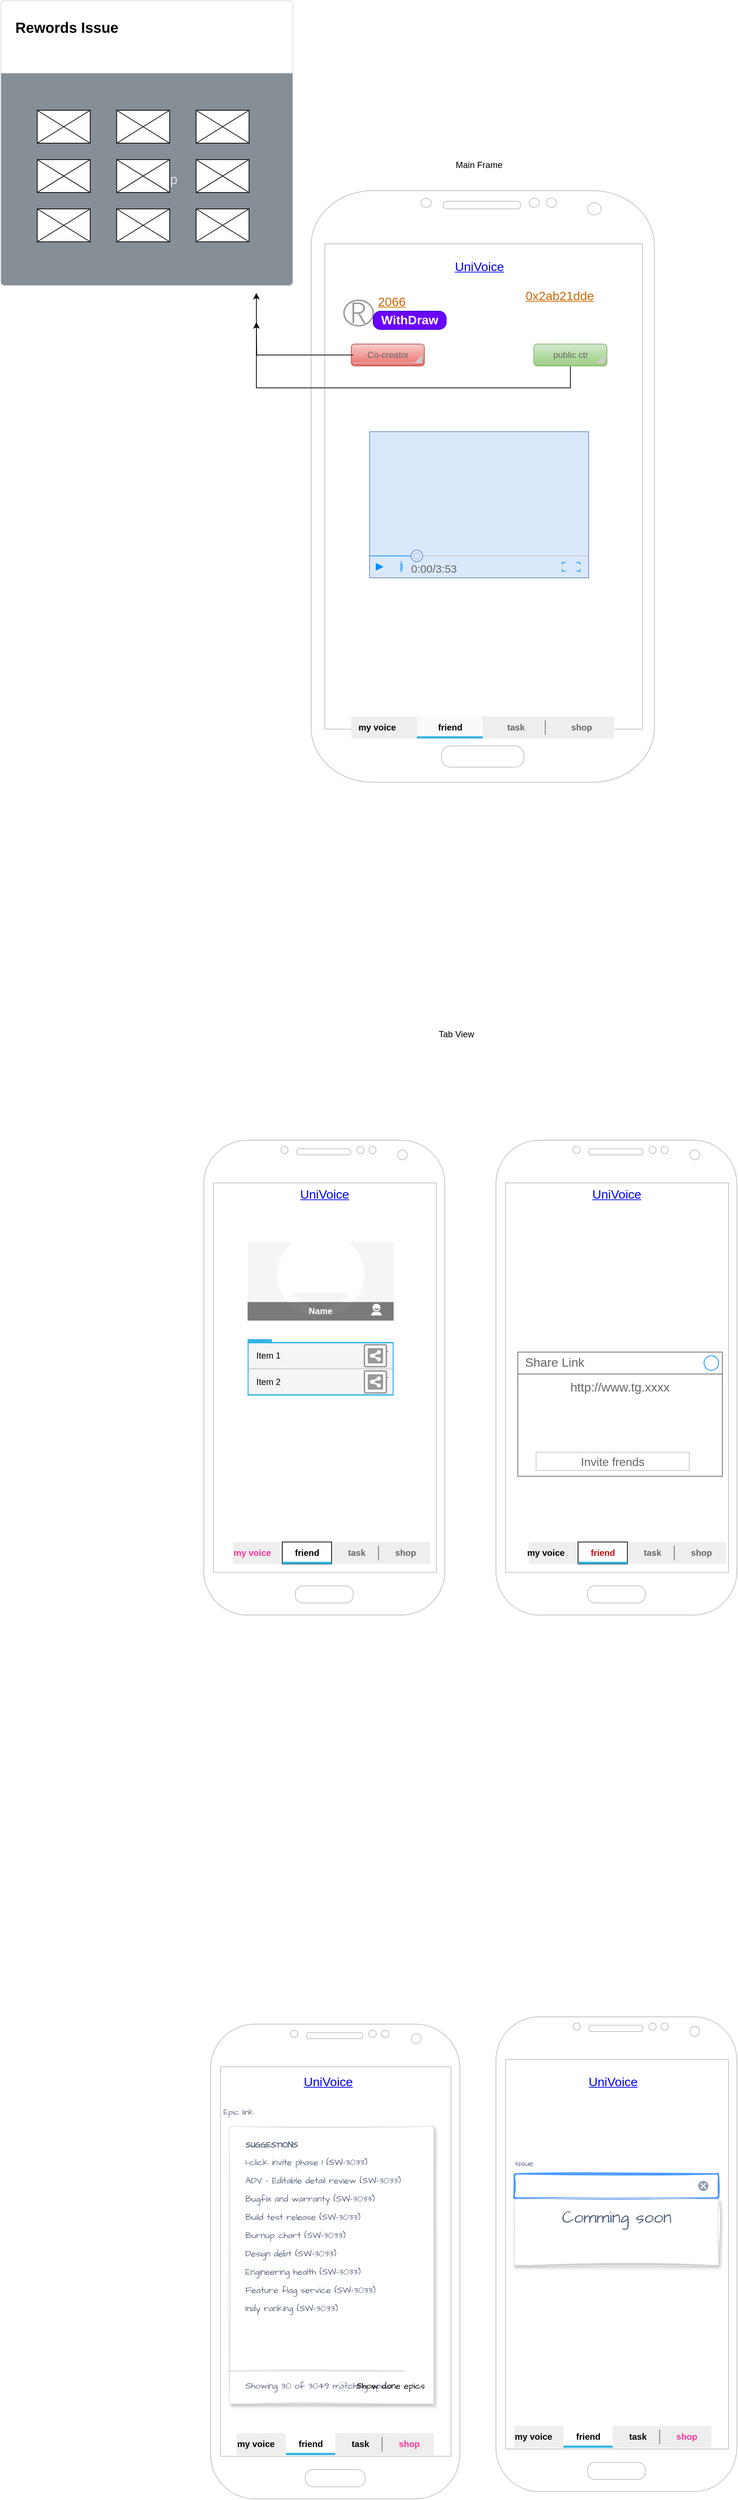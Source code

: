 <mxfile version="24.5.5" type="github">
  <diagram name="Page-1" id="f1b7ffb7-ca1e-a977-7cf5-a751b3c06c05">
    <mxGraphModel dx="1997" dy="2035" grid="1" gridSize="10" guides="1" tooltips="1" connect="1" arrows="1" fold="1" page="1" pageScale="1" pageWidth="826" pageHeight="1169" background="#ffffff" math="0" shadow="0">
      <root>
        <mxCell id="0" />
        <mxCell id="1" parent="0" />
        <mxCell id="kEkzy4O3QpLZJ2S9Wlrk-61" value="" style="verticalLabelPosition=bottom;verticalAlign=top;html=1;shadow=0;dashed=0;strokeWidth=1;shape=mxgraph.android.phone2;strokeColor=#c0c0c0;" vertex="1" parent="1">
          <mxGeometry x="195" y="120" width="470" height="810" as="geometry" />
        </mxCell>
        <mxCell id="kEkzy4O3QpLZJ2S9Wlrk-63" value="UniVoice" style="shape=rectangle;strokeColor=none;fillColor=none;linkText=;fontSize=17;fontColor=#0000ff;fontStyle=4;html=1;align=center;" vertex="1" parent="1">
          <mxGeometry x="350" y="210" width="150" height="30" as="geometry" />
        </mxCell>
        <mxCell id="kEkzy4O3QpLZJ2S9Wlrk-64" value="" style="strokeColor=#999999;verticalLabelPosition=bottom;shadow=0;dashed=0;verticalAlign=top;strokeWidth=2;html=1;shape=mxgraph.mockup.misc.registeredIcon;" vertex="1" parent="1">
          <mxGeometry x="240" y="270" width="40" height="35" as="geometry" />
        </mxCell>
        <mxCell id="kEkzy4O3QpLZJ2S9Wlrk-65" value="2066" style="shape=rectangle;strokeColor=none;fillColor=none;linkText=;fontSize=17;fontColor=#CC6600;fontStyle=4;html=1;align=center;" vertex="1" parent="1">
          <mxGeometry x="230" y="260" width="150" height="25" as="geometry" />
        </mxCell>
        <mxCell id="kEkzy4O3QpLZJ2S9Wlrk-66" style="edgeStyle=orthogonalEdgeStyle;rounded=0;orthogonalLoop=1;jettySize=auto;html=1;exitX=0.5;exitY=1;exitDx=0;exitDy=0;" edge="1" parent="1" source="kEkzy4O3QpLZJ2S9Wlrk-65" target="kEkzy4O3QpLZJ2S9Wlrk-65">
          <mxGeometry relative="1" as="geometry" />
        </mxCell>
        <mxCell id="kEkzy4O3QpLZJ2S9Wlrk-68" value="WithDraw" style="strokeWidth=1;shadow=0;dashed=0;align=center;html=1;shape=mxgraph.mockup.buttons.button;strokeColor=#3700CC;fontColor=#ffffff;mainText=;buttonStyle=round;fontSize=17;fontStyle=1;fillColor=#6a00ff;whiteSpace=wrap;" vertex="1" parent="1">
          <mxGeometry x="280" y="285" width="100" height="25" as="geometry" />
        </mxCell>
        <mxCell id="kEkzy4O3QpLZJ2S9Wlrk-69" value="0x2ab21dde" style="shape=rectangle;strokeColor=none;fillColor=none;linkText=;fontSize=17;fontColor=#CC6600;fontStyle=4;html=1;align=center;" vertex="1" parent="1">
          <mxGeometry x="460" y="250" width="150" height="30" as="geometry" />
        </mxCell>
        <mxCell id="kEkzy4O3QpLZJ2S9Wlrk-72" value="" style="strokeWidth=1;html=1;shadow=0;dashed=0;shape=mxgraph.android.rect;rounded=1;fillColor=#f8cecc;strokeColor=#b85450;gradientColor=#ea6b66;" vertex="1" parent="1">
          <mxGeometry x="250" y="330" width="100" height="30" as="geometry" />
        </mxCell>
        <mxCell id="kEkzy4O3QpLZJ2S9Wlrk-191" style="edgeStyle=orthogonalEdgeStyle;rounded=0;orthogonalLoop=1;jettySize=auto;html=1;" edge="1" parent="kEkzy4O3QpLZJ2S9Wlrk-72" source="kEkzy4O3QpLZJ2S9Wlrk-73">
          <mxGeometry relative="1" as="geometry">
            <mxPoint x="-130" y="-30" as="targetPoint" />
          </mxGeometry>
        </mxCell>
        <mxCell id="kEkzy4O3QpLZJ2S9Wlrk-73" value="Co-creator" style="strokeWidth=1;html=1;shadow=0;dashed=0;shape=mxgraph.android.spinner2;fontStyle=0;fontColor=#666666;align=center;verticalAlign=middle;strokeColor=#cccccc;fillColor=#cccccc;" vertex="1" parent="kEkzy4O3QpLZJ2S9Wlrk-72">
          <mxGeometry x="2.564" y="4.286" width="94.017" height="21.429" as="geometry" />
        </mxCell>
        <mxCell id="kEkzy4O3QpLZJ2S9Wlrk-192" style="edgeStyle=orthogonalEdgeStyle;rounded=0;orthogonalLoop=1;jettySize=auto;html=1;" edge="1" parent="1" source="kEkzy4O3QpLZJ2S9Wlrk-74">
          <mxGeometry relative="1" as="geometry">
            <mxPoint x="120" y="260" as="targetPoint" />
            <Array as="points">
              <mxPoint x="550" y="390" />
              <mxPoint x="120" y="390" />
            </Array>
          </mxGeometry>
        </mxCell>
        <mxCell id="kEkzy4O3QpLZJ2S9Wlrk-74" value="" style="strokeWidth=1;html=1;shadow=0;dashed=0;shape=mxgraph.android.rect;rounded=1;fillColor=#d5e8d4;strokeColor=#82b366;gradientColor=#97d077;" vertex="1" parent="1">
          <mxGeometry x="500" y="330" width="100" height="30" as="geometry" />
        </mxCell>
        <mxCell id="kEkzy4O3QpLZJ2S9Wlrk-75" value="public ctr" style="strokeWidth=1;html=1;shadow=0;dashed=0;shape=mxgraph.android.spinner2;fontStyle=0;fontColor=#666666;align=center;verticalAlign=middle;strokeColor=#cccccc;fillColor=#cccccc;" vertex="1" parent="kEkzy4O3QpLZJ2S9Wlrk-74">
          <mxGeometry x="2.564" y="4.286" width="94.017" height="21.429" as="geometry" />
        </mxCell>
        <mxCell id="kEkzy4O3QpLZJ2S9Wlrk-78" value="" style="strokeWidth=1;html=1;shadow=0;dashed=0;shape=mxgraph.android.rrect;rSize=0;fillColor=#eeeeee;strokeColor=none;" vertex="1" parent="1">
          <mxGeometry x="250" y="840" width="360" height="30" as="geometry" />
        </mxCell>
        <mxCell id="kEkzy4O3QpLZJ2S9Wlrk-79" value="my voice" style="strokeWidth=1;html=1;shadow=0;dashed=0;shape=mxgraph.android.anchor;fontStyle=1;fillColor=#f8cecc;gradientColor=#ea6b66;strokeColor=#b85450;" vertex="1" parent="kEkzy4O3QpLZJ2S9Wlrk-78">
          <mxGeometry x="-20" width="110" height="30" as="geometry" />
        </mxCell>
        <mxCell id="kEkzy4O3QpLZJ2S9Wlrk-80" value="friend" style="strokeWidth=1;html=1;shadow=0;dashed=0;shape=mxgraph.android.rrect;rSize=0;fontStyle=1;fillColor=#f9fafb;strokeColor=none;fontColor=#000000;" vertex="1" parent="kEkzy4O3QpLZJ2S9Wlrk-78">
          <mxGeometry x="90" width="90" height="30" as="geometry" />
        </mxCell>
        <mxCell id="kEkzy4O3QpLZJ2S9Wlrk-81" value="" style="strokeWidth=1;html=1;shadow=0;dashed=0;shape=mxgraph.android.rrect;rSize=0;fillColor=#33b5e5;strokeColor=none;" vertex="1" parent="kEkzy4O3QpLZJ2S9Wlrk-80">
          <mxGeometry y="27" width="90" height="3" as="geometry" />
        </mxCell>
        <mxCell id="kEkzy4O3QpLZJ2S9Wlrk-82" value="task" style="strokeWidth=1;html=1;shadow=0;dashed=0;shape=mxgraph.android.anchor;fontStyle=1;fontColor=#666666;" vertex="1" parent="kEkzy4O3QpLZJ2S9Wlrk-78">
          <mxGeometry x="180" width="90" height="30" as="geometry" />
        </mxCell>
        <mxCell id="kEkzy4O3QpLZJ2S9Wlrk-83" value="shop" style="strokeWidth=1;html=1;shadow=0;dashed=0;shape=mxgraph.android.anchor;fontStyle=1;fontColor=#666666;" vertex="1" parent="kEkzy4O3QpLZJ2S9Wlrk-78">
          <mxGeometry x="270" width="90" height="30" as="geometry" />
        </mxCell>
        <mxCell id="kEkzy4O3QpLZJ2S9Wlrk-84" value="" style="shape=line;strokeColor=#666666;direction=south;" vertex="1" parent="kEkzy4O3QpLZJ2S9Wlrk-78">
          <mxGeometry x="255.892" y="5" width="19.459" height="20" as="geometry" />
        </mxCell>
        <mxCell id="kEkzy4O3QpLZJ2S9Wlrk-85" value="" style="verticalLabelPosition=bottom;verticalAlign=top;html=1;shadow=0;dashed=0;strokeWidth=1;shape=mxgraph.android.phone2;strokeColor=#c0c0c0;" vertex="1" parent="1">
          <mxGeometry x="48" y="1420" width="330" height="650" as="geometry" />
        </mxCell>
        <mxCell id="kEkzy4O3QpLZJ2S9Wlrk-87" value="UniVoice" style="shape=rectangle;strokeColor=none;fillColor=none;linkText=;fontSize=17;fontColor=#0000ff;fontStyle=4;html=1;align=center;" vertex="1" parent="1">
          <mxGeometry x="138" y="1480" width="150" height="30" as="geometry" />
        </mxCell>
        <mxCell id="kEkzy4O3QpLZJ2S9Wlrk-88" value="" style="strokeWidth=1;html=1;shadow=0;dashed=0;shape=mxgraph.android.rrect;rSize=0;fillColor=#eeeeee;strokeColor=none;" vertex="1" parent="1">
          <mxGeometry x="88" y="1970" width="270" height="30" as="geometry" />
        </mxCell>
        <mxCell id="kEkzy4O3QpLZJ2S9Wlrk-89" value="&lt;font color=&quot;#ff3399&quot;&gt;my voice&lt;/font&gt;" style="strokeWidth=1;html=1;shadow=0;dashed=0;shape=mxgraph.android.anchor;fontStyle=1;fillColor=#66B2FF;gradientColor=#7ea6e0;strokeColor=#6c8ebf;" vertex="1" parent="kEkzy4O3QpLZJ2S9Wlrk-88">
          <mxGeometry x="-15.0" width="82.5" height="30" as="geometry" />
        </mxCell>
        <mxCell id="kEkzy4O3QpLZJ2S9Wlrk-90" value="friend" style="strokeWidth=1;html=1;shadow=0;dashed=0;shape=mxgraph.android.rrect;rSize=0;fontStyle=1;" vertex="1" parent="kEkzy4O3QpLZJ2S9Wlrk-88">
          <mxGeometry x="67.5" width="67.5" height="30" as="geometry" />
        </mxCell>
        <mxCell id="kEkzy4O3QpLZJ2S9Wlrk-91" value="" style="strokeWidth=1;html=1;shadow=0;dashed=0;shape=mxgraph.android.rrect;rSize=0;fillColor=#33b5e5;strokeColor=none;" vertex="1" parent="kEkzy4O3QpLZJ2S9Wlrk-90">
          <mxGeometry y="27" width="67.5" height="3" as="geometry" />
        </mxCell>
        <mxCell id="kEkzy4O3QpLZJ2S9Wlrk-92" value="task" style="strokeWidth=1;html=1;shadow=0;dashed=0;shape=mxgraph.android.anchor;fontStyle=1;fontColor=#666666;" vertex="1" parent="kEkzy4O3QpLZJ2S9Wlrk-88">
          <mxGeometry x="135" width="67.5" height="30" as="geometry" />
        </mxCell>
        <mxCell id="kEkzy4O3QpLZJ2S9Wlrk-93" value="shop" style="strokeWidth=1;html=1;shadow=0;dashed=0;shape=mxgraph.android.anchor;fontStyle=1;fontColor=#666666;" vertex="1" parent="kEkzy4O3QpLZJ2S9Wlrk-88">
          <mxGeometry x="202.5" width="67.5" height="30" as="geometry" />
        </mxCell>
        <mxCell id="kEkzy4O3QpLZJ2S9Wlrk-94" value="" style="shape=line;strokeColor=#666666;direction=south;" vertex="1" parent="kEkzy4O3QpLZJ2S9Wlrk-88">
          <mxGeometry x="191.919" y="5" width="14.595" height="20" as="geometry" />
        </mxCell>
        <mxCell id="kEkzy4O3QpLZJ2S9Wlrk-95" value="" style="strokeWidth=1;html=1;shadow=0;dashed=0;shape=mxgraph.android.quick_contact;sketch=0;" vertex="1" parent="1">
          <mxGeometry x="108" y="1559" width="200" height="211" as="geometry" />
        </mxCell>
        <mxCell id="kEkzy4O3QpLZJ2S9Wlrk-96" value="Name" style="strokeWidth=1;html=1;shadow=0;dashed=0;shape=mxgraph.android.anchor;rSize=0;fontStyle=1;fontColor=#FFFFFF;whiteSpace=wrap;" vertex="1" parent="kEkzy4O3QpLZJ2S9Wlrk-95">
          <mxGeometry y="83.121" width="200.0" height="23.018" as="geometry" />
        </mxCell>
        <mxCell id="kEkzy4O3QpLZJ2S9Wlrk-97" value="Item 1" style="strokeWidth=1;html=1;shadow=0;dashed=0;shape=mxgraph.android.anchor;rSize=0;align=left;spacingLeft=10;whiteSpace=wrap;" vertex="1" parent="kEkzy4O3QpLZJ2S9Wlrk-95">
          <mxGeometry y="138.109" width="160" height="35.806" as="geometry" />
        </mxCell>
        <mxCell id="kEkzy4O3QpLZJ2S9Wlrk-98" value="Item 2" style="strokeWidth=1;html=1;shadow=0;dashed=0;shape=mxgraph.android.anchor;rSize=0;align=left;spacingLeft=10;whiteSpace=wrap;" vertex="1" parent="kEkzy4O3QpLZJ2S9Wlrk-95">
          <mxGeometry y="173.915" width="160" height="35.806" as="geometry" />
        </mxCell>
        <mxCell id="kEkzy4O3QpLZJ2S9Wlrk-99" value="" style="strokeColor=#999999;verticalLabelPosition=bottom;shadow=0;dashed=0;verticalAlign=top;strokeWidth=2;html=1;shape=mxgraph.mockup.misc.shareIcon;" vertex="1" parent="kEkzy4O3QpLZJ2S9Wlrk-95">
          <mxGeometry x="160" y="141.01" width="30" height="30" as="geometry" />
        </mxCell>
        <mxCell id="kEkzy4O3QpLZJ2S9Wlrk-100" value="" style="strokeColor=#999999;verticalLabelPosition=bottom;shadow=0;dashed=0;verticalAlign=top;strokeWidth=2;html=1;shape=mxgraph.mockup.misc.shareIcon;" vertex="1" parent="kEkzy4O3QpLZJ2S9Wlrk-95">
          <mxGeometry x="160" y="176.82" width="30" height="30" as="geometry" />
        </mxCell>
        <mxCell id="kEkzy4O3QpLZJ2S9Wlrk-101" value="" style="verticalLabelPosition=bottom;verticalAlign=top;html=1;shadow=0;dashed=0;strokeWidth=1;shape=mxgraph.android.phone2;strokeColor=#c0c0c0;" vertex="1" parent="1">
          <mxGeometry x="448" y="1420" width="330" height="650" as="geometry" />
        </mxCell>
        <mxCell id="kEkzy4O3QpLZJ2S9Wlrk-102" value="" style="strokeWidth=1;html=1;shadow=0;dashed=0;shape=mxgraph.android.rrect;rSize=0;fillColor=#eeeeee;strokeColor=none;" vertex="1" parent="1">
          <mxGeometry x="493" y="1970" width="270" height="30" as="geometry" />
        </mxCell>
        <mxCell id="kEkzy4O3QpLZJ2S9Wlrk-103" value="my voice" style="strokeWidth=1;html=1;shadow=0;dashed=0;shape=mxgraph.android.anchor;fontStyle=1;fillColor=#66B2FF;gradientColor=#7ea6e0;strokeColor=#6c8ebf;" vertex="1" parent="kEkzy4O3QpLZJ2S9Wlrk-102">
          <mxGeometry x="-15" width="75" height="30" as="geometry" />
        </mxCell>
        <mxCell id="kEkzy4O3QpLZJ2S9Wlrk-104" value="&lt;font color=&quot;#c41212&quot;&gt;friend&lt;/font&gt;" style="strokeWidth=1;html=1;shadow=0;dashed=0;shape=mxgraph.android.rrect;rSize=0;fontStyle=1;" vertex="1" parent="kEkzy4O3QpLZJ2S9Wlrk-102">
          <mxGeometry x="67.5" width="67.5" height="30" as="geometry" />
        </mxCell>
        <mxCell id="kEkzy4O3QpLZJ2S9Wlrk-105" value="" style="strokeWidth=1;html=1;shadow=0;dashed=0;shape=mxgraph.android.rrect;rSize=0;fillColor=#33b5e5;strokeColor=none;" vertex="1" parent="kEkzy4O3QpLZJ2S9Wlrk-104">
          <mxGeometry y="27" width="67.5" height="3" as="geometry" />
        </mxCell>
        <mxCell id="kEkzy4O3QpLZJ2S9Wlrk-106" value="task" style="strokeWidth=1;html=1;shadow=0;dashed=0;shape=mxgraph.android.anchor;fontStyle=1;fontColor=#666666;" vertex="1" parent="kEkzy4O3QpLZJ2S9Wlrk-102">
          <mxGeometry x="135" width="67.5" height="30" as="geometry" />
        </mxCell>
        <mxCell id="kEkzy4O3QpLZJ2S9Wlrk-107" value="shop" style="strokeWidth=1;html=1;shadow=0;dashed=0;shape=mxgraph.android.anchor;fontStyle=1;fontColor=#666666;" vertex="1" parent="kEkzy4O3QpLZJ2S9Wlrk-102">
          <mxGeometry x="202.5" width="67.5" height="30" as="geometry" />
        </mxCell>
        <mxCell id="kEkzy4O3QpLZJ2S9Wlrk-108" value="" style="shape=line;strokeColor=#666666;direction=south;" vertex="1" parent="kEkzy4O3QpLZJ2S9Wlrk-102">
          <mxGeometry x="191.919" y="5" width="14.595" height="20" as="geometry" />
        </mxCell>
        <mxCell id="kEkzy4O3QpLZJ2S9Wlrk-109" value="" style="verticalLabelPosition=bottom;shadow=0;dashed=0;align=center;html=1;verticalAlign=top;strokeWidth=1;shape=mxgraph.mockup.containers.videoPlayer;strokeColor=#6c8ebf;strokeColor2=#008cff;strokeColor3=#c4c4c4;textColor=#666666;fillColor2=#008cff;barHeight=30;barPos=20;fillColor=#dae8fc;" vertex="1" parent="1">
          <mxGeometry x="275" y="450" width="300" height="200" as="geometry" />
        </mxCell>
        <mxCell id="kEkzy4O3QpLZJ2S9Wlrk-110" value="http://www.tg.xxxx" style="strokeWidth=1;shadow=0;dashed=0;align=center;html=1;shape=mxgraph.mockup.containers.rrect;rSize=0;strokeColor=#666666;fontColor=#666666;fontSize=17;verticalAlign=top;whiteSpace=wrap;fillColor=#ffffff;spacingTop=32;" vertex="1" parent="1">
          <mxGeometry x="478" y="1710" width="280" height="170" as="geometry" />
        </mxCell>
        <mxCell id="kEkzy4O3QpLZJ2S9Wlrk-111" value="Share Link" style="strokeWidth=1;shadow=0;dashed=0;align=center;html=1;shape=mxgraph.mockup.containers.rrect;rSize=0;fontSize=17;fontColor=#666666;strokeColor=#666666;align=left;spacingLeft=8;fillColor=none;resizeWidth=1;whiteSpace=wrap;" vertex="1" parent="kEkzy4O3QpLZJ2S9Wlrk-110">
          <mxGeometry width="280" height="30" relative="1" as="geometry" />
        </mxCell>
        <mxCell id="kEkzy4O3QpLZJ2S9Wlrk-112" value="" style="shape=ellipse;strokeColor=#008cff;resizable=0;fillColor=none;html=1;" vertex="1" parent="kEkzy4O3QpLZJ2S9Wlrk-111">
          <mxGeometry x="1" y="0.5" width="20" height="20" relative="1" as="geometry">
            <mxPoint x="-25" y="-10" as="offset" />
          </mxGeometry>
        </mxCell>
        <mxCell id="kEkzy4O3QpLZJ2S9Wlrk-113" value="Invite frends" style="strokeWidth=1;shadow=0;dashed=0;align=center;html=1;shape=mxgraph.mockup.containers.rrect;rSize=0;fontSize=16;fontColor=#666666;strokeColor=#c4c4c4;whiteSpace=wrap;fillColor=none;" vertex="1" parent="kEkzy4O3QpLZJ2S9Wlrk-110">
          <mxGeometry x="0.25" y="1" width="209.75" height="25" relative="1" as="geometry">
            <mxPoint x="-45" y="-33" as="offset" />
          </mxGeometry>
        </mxCell>
        <mxCell id="kEkzy4O3QpLZJ2S9Wlrk-115" value="UniVoice" style="shape=rectangle;strokeColor=none;fillColor=none;linkText=;fontSize=17;fontColor=#0000ff;fontStyle=4;html=1;align=center;" vertex="1" parent="1">
          <mxGeometry x="538" y="1480" width="150" height="30" as="geometry" />
        </mxCell>
        <mxCell id="kEkzy4O3QpLZJ2S9Wlrk-125" value="UniVoice" style="shape=rectangle;strokeColor=none;fillColor=none;linkText=;fontSize=17;fontColor=#0000ff;fontStyle=4;html=1;align=center;" vertex="1" parent="1">
          <mxGeometry x="143" y="2710" width="150" as="geometry" />
        </mxCell>
        <mxCell id="kEkzy4O3QpLZJ2S9Wlrk-133" value="Epic link" style="html=1;fillColor=none;strokeColor=none;fontSize=11;align=left;fontColor=#596780;whiteSpace=wrap;sketch=1;hachureGap=4;pointerEvents=0;fontFamily=Architects Daughter;fontSource=https%3A%2F%2Ffonts.googleapis.com%2Fcss%3Ffamily%3DArchitects%2BDaughter;" vertex="1" parent="1">
          <mxGeometry x="73" y="2740" width="150" height="20" as="geometry" />
        </mxCell>
        <mxCell id="kEkzy4O3QpLZJ2S9Wlrk-136" value="" style="rounded=1;fillColor=#ffffff;strokeColor=#DFE1E5;shadow=1;arcSize=1;fontSize=12;fontColor=#596780;align=center;html=1;verticalAlign=top;spacingTop=5;sketch=1;hachureGap=4;pointerEvents=0;fontFamily=Architects Daughter;fontSource=https%3A%2F%2Ffonts.googleapis.com%2Fcss%3Ffamily%3DArchitects%2BDaughter;" vertex="1" parent="1">
          <mxGeometry x="83" y="2770" width="280" height="380" as="geometry" />
        </mxCell>
        <mxCell id="kEkzy4O3QpLZJ2S9Wlrk-137" value="SUGGESTIONS" style="html=1;fillColor=none;strokeColor=none;fontSize=11;align=left;fontColor=#596780;whiteSpace=wrap;fontStyle=1;sketch=1;hachureGap=4;pointerEvents=0;fontFamily=Architects Daughter;fontSource=https%3A%2F%2Ffonts.googleapis.com%2Fcss%3Ffamily%3DArchitects%2BDaughter;" vertex="1" parent="kEkzy4O3QpLZJ2S9Wlrk-136">
          <mxGeometry width="140" height="20" relative="1" as="geometry">
            <mxPoint x="20" y="15" as="offset" />
          </mxGeometry>
        </mxCell>
        <mxCell id="kEkzy4O3QpLZJ2S9Wlrk-138" value="1-click invite phase 1 (SW-3033)" style="html=1;fillColor=none;strokeColor=none;fontSize=12;align=left;fontColor=#596780;whiteSpace=wrap;fontStyle=0;sketch=1;hachureGap=4;pointerEvents=0;fontFamily=Architects Daughter;fontSource=https%3A%2F%2Ffonts.googleapis.com%2Fcss%3Ffamily%3DArchitects%2BDaughter;" vertex="1" parent="kEkzy4O3QpLZJ2S9Wlrk-136">
          <mxGeometry width="330" height="20" relative="1" as="geometry">
            <mxPoint x="20" y="40" as="offset" />
          </mxGeometry>
        </mxCell>
        <mxCell id="kEkzy4O3QpLZJ2S9Wlrk-139" value="ADV - Editable detail review (SW-3033)" style="html=1;fillColor=none;strokeColor=none;fontSize=12;align=left;fontColor=#596780;whiteSpace=wrap;fontStyle=0;sketch=1;hachureGap=4;pointerEvents=0;fontFamily=Architects Daughter;fontSource=https%3A%2F%2Ffonts.googleapis.com%2Fcss%3Ffamily%3DArchitects%2BDaughter;" vertex="1" parent="kEkzy4O3QpLZJ2S9Wlrk-136">
          <mxGeometry width="330" height="20" relative="1" as="geometry">
            <mxPoint x="20" y="65" as="offset" />
          </mxGeometry>
        </mxCell>
        <mxCell id="kEkzy4O3QpLZJ2S9Wlrk-140" value="Bugfix and warranty (SW-3033)" style="html=1;fillColor=none;strokeColor=none;fontSize=12;align=left;fontColor=#596780;whiteSpace=wrap;fontStyle=0;sketch=1;hachureGap=4;pointerEvents=0;fontFamily=Architects Daughter;fontSource=https%3A%2F%2Ffonts.googleapis.com%2Fcss%3Ffamily%3DArchitects%2BDaughter;" vertex="1" parent="kEkzy4O3QpLZJ2S9Wlrk-136">
          <mxGeometry width="330" height="20" relative="1" as="geometry">
            <mxPoint x="20" y="90" as="offset" />
          </mxGeometry>
        </mxCell>
        <mxCell id="kEkzy4O3QpLZJ2S9Wlrk-141" value="Build test release (SW-3033)" style="html=1;fillColor=none;strokeColor=none;fontSize=12;align=left;fontColor=#596780;whiteSpace=wrap;fontStyle=0;sketch=1;hachureGap=4;pointerEvents=0;fontFamily=Architects Daughter;fontSource=https%3A%2F%2Ffonts.googleapis.com%2Fcss%3Ffamily%3DArchitects%2BDaughter;" vertex="1" parent="kEkzy4O3QpLZJ2S9Wlrk-136">
          <mxGeometry width="330" height="20" relative="1" as="geometry">
            <mxPoint x="20" y="115" as="offset" />
          </mxGeometry>
        </mxCell>
        <mxCell id="kEkzy4O3QpLZJ2S9Wlrk-142" value="Burnup chart (SW-3033)" style="html=1;fillColor=none;strokeColor=none;fontSize=12;align=left;fontColor=#596780;whiteSpace=wrap;fontStyle=0;sketch=1;hachureGap=4;pointerEvents=0;fontFamily=Architects Daughter;fontSource=https%3A%2F%2Ffonts.googleapis.com%2Fcss%3Ffamily%3DArchitects%2BDaughter;" vertex="1" parent="kEkzy4O3QpLZJ2S9Wlrk-136">
          <mxGeometry width="330" height="20" relative="1" as="geometry">
            <mxPoint x="20" y="140" as="offset" />
          </mxGeometry>
        </mxCell>
        <mxCell id="kEkzy4O3QpLZJ2S9Wlrk-143" value="Design debt (SW-3033)" style="html=1;fillColor=none;strokeColor=none;fontSize=12;align=left;fontColor=#596780;whiteSpace=wrap;fontStyle=0;sketch=1;hachureGap=4;pointerEvents=0;fontFamily=Architects Daughter;fontSource=https%3A%2F%2Ffonts.googleapis.com%2Fcss%3Ffamily%3DArchitects%2BDaughter;" vertex="1" parent="kEkzy4O3QpLZJ2S9Wlrk-136">
          <mxGeometry width="330" height="20" relative="1" as="geometry">
            <mxPoint x="20" y="165" as="offset" />
          </mxGeometry>
        </mxCell>
        <mxCell id="kEkzy4O3QpLZJ2S9Wlrk-144" value="Engineering health (SW-3033)" style="html=1;fillColor=none;strokeColor=none;fontSize=12;align=left;fontColor=#596780;whiteSpace=wrap;fontStyle=0;sketch=1;hachureGap=4;pointerEvents=0;fontFamily=Architects Daughter;fontSource=https%3A%2F%2Ffonts.googleapis.com%2Fcss%3Ffamily%3DArchitects%2BDaughter;" vertex="1" parent="kEkzy4O3QpLZJ2S9Wlrk-136">
          <mxGeometry width="330" height="20" relative="1" as="geometry">
            <mxPoint x="20" y="190" as="offset" />
          </mxGeometry>
        </mxCell>
        <mxCell id="kEkzy4O3QpLZJ2S9Wlrk-145" value="Feature flag service (SW-3033)" style="html=1;fillColor=none;strokeColor=none;fontSize=12;align=left;fontColor=#596780;whiteSpace=wrap;fontStyle=0;sketch=1;hachureGap=4;pointerEvents=0;fontFamily=Architects Daughter;fontSource=https%3A%2F%2Ffonts.googleapis.com%2Fcss%3Ffamily%3DArchitects%2BDaughter;" vertex="1" parent="kEkzy4O3QpLZJ2S9Wlrk-136">
          <mxGeometry width="330" height="20" relative="1" as="geometry">
            <mxPoint x="20" y="215" as="offset" />
          </mxGeometry>
        </mxCell>
        <mxCell id="kEkzy4O3QpLZJ2S9Wlrk-146" value="Indy ranking (SW-3033)" style="html=1;fillColor=none;strokeColor=none;fontSize=12;align=left;fontColor=#596780;whiteSpace=wrap;fontStyle=0;sketch=1;hachureGap=4;pointerEvents=0;fontFamily=Architects Daughter;fontSource=https%3A%2F%2Ffonts.googleapis.com%2Fcss%3Ffamily%3DArchitects%2BDaughter;" vertex="1" parent="kEkzy4O3QpLZJ2S9Wlrk-136">
          <mxGeometry width="330" height="20" relative="1" as="geometry">
            <mxPoint x="20" y="240" as="offset" />
          </mxGeometry>
        </mxCell>
        <mxCell id="kEkzy4O3QpLZJ2S9Wlrk-147" value="" style="shape=line;strokeWidth=2;html=1;strokeColor=#DFE1E5;resizeWidth=1;sketch=1;hachureGap=4;pointerEvents=0;fontFamily=Architects Daughter;fontSource=https%3A%2F%2Ffonts.googleapis.com%2Fcss%3Ffamily%3DArchitects%2BDaughter;fontSize=20;" vertex="1" parent="kEkzy4O3QpLZJ2S9Wlrk-136">
          <mxGeometry y="1" width="239.234" height="10" relative="1" as="geometry">
            <mxPoint y="-50" as="offset" />
          </mxGeometry>
        </mxCell>
        <mxCell id="kEkzy4O3QpLZJ2S9Wlrk-148" value="Showing 30 of 3049 matching epics" style="html=1;fillColor=none;strokeColor=none;fontSize=12;align=left;fontColor=#596780;whiteSpace=wrap;fontStyle=0;sketch=1;hachureGap=4;pointerEvents=0;fontFamily=Architects Daughter;fontSource=https%3A%2F%2Ffonts.googleapis.com%2Fcss%3Ffamily%3DArchitects%2BDaughter;" vertex="1" parent="kEkzy4O3QpLZJ2S9Wlrk-136">
          <mxGeometry y="1" width="210" height="20" relative="1" as="geometry">
            <mxPoint x="20" y="-34" as="offset" />
          </mxGeometry>
        </mxCell>
        <mxCell id="kEkzy4O3QpLZJ2S9Wlrk-149" value="Show done epics" style="rounded=1;fillColor=#F0F2F5;strokeColor=#D8DCE3;fontColor=#000000;align=left;verticalAlign=middle;fontStyle=0;fontSize=12;labelPosition=right;verticalLabelPosition=middle;spacingLeft=10;html=1;shadow=0;dashed=0;sketch=1;hachureGap=4;pointerEvents=0;fontFamily=Architects Daughter;fontSource=https%3A%2F%2Ffonts.googleapis.com%2Fcss%3Ffamily%3DArchitects%2BDaughter;" vertex="1" parent="kEkzy4O3QpLZJ2S9Wlrk-136">
          <mxGeometry x="1" y="1" width="12" height="12" relative="1" as="geometry">
            <mxPoint x="-130" y="-30" as="offset" />
          </mxGeometry>
        </mxCell>
        <mxCell id="kEkzy4O3QpLZJ2S9Wlrk-150" value="" style="verticalLabelPosition=bottom;verticalAlign=top;html=1;shadow=0;dashed=0;strokeWidth=1;shape=mxgraph.android.phone2;strokeColor=#c0c0c0;" vertex="1" parent="1">
          <mxGeometry x="448" y="2620" width="330" height="650" as="geometry" />
        </mxCell>
        <mxCell id="kEkzy4O3QpLZJ2S9Wlrk-151" value="UniVoice" style="shape=rectangle;strokeColor=none;fillColor=none;linkText=;fontSize=17;fontColor=#0000ff;fontStyle=4;html=1;align=center;" vertex="1" parent="1">
          <mxGeometry x="533" y="2710" width="150" as="geometry" />
        </mxCell>
        <mxCell id="kEkzy4O3QpLZJ2S9Wlrk-152" value="" style="strokeWidth=1;html=1;shadow=0;dashed=0;shape=mxgraph.android.rrect;rSize=0;fillColor=#eeeeee;strokeColor=none;" vertex="1" parent="1">
          <mxGeometry x="473" y="3180" width="270" height="30" as="geometry" />
        </mxCell>
        <mxCell id="kEkzy4O3QpLZJ2S9Wlrk-153" value="my voice" style="strokeWidth=1;html=1;shadow=0;dashed=0;shape=mxgraph.android.anchor;fontStyle=1;fillColor=#66B2FF;gradientColor=#7ea6e0;strokeColor=#6c8ebf;" vertex="1" parent="kEkzy4O3QpLZJ2S9Wlrk-152">
          <mxGeometry x="-15.0" width="82.5" height="30" as="geometry" />
        </mxCell>
        <mxCell id="kEkzy4O3QpLZJ2S9Wlrk-154" value="friend" style="strokeWidth=1;html=1;shadow=0;dashed=0;shape=mxgraph.android.rrect;rSize=0;fontStyle=1;strokeColor=none;fillColor=default;" vertex="1" parent="kEkzy4O3QpLZJ2S9Wlrk-152">
          <mxGeometry x="67.5" width="67.5" height="30" as="geometry" />
        </mxCell>
        <mxCell id="kEkzy4O3QpLZJ2S9Wlrk-155" value="" style="strokeWidth=1;html=1;shadow=0;dashed=0;shape=mxgraph.android.rrect;rSize=0;fillColor=#33b5e5;strokeColor=none;" vertex="1" parent="kEkzy4O3QpLZJ2S9Wlrk-154">
          <mxGeometry y="27" width="67.5" height="3" as="geometry" />
        </mxCell>
        <mxCell id="kEkzy4O3QpLZJ2S9Wlrk-156" value="&lt;font color=&quot;#000000&quot;&gt;task&lt;/font&gt;" style="strokeWidth=1;html=1;shadow=0;dashed=0;shape=mxgraph.android.anchor;fontStyle=1;fontColor=#666666;" vertex="1" parent="kEkzy4O3QpLZJ2S9Wlrk-152">
          <mxGeometry x="135" width="67.5" height="30" as="geometry" />
        </mxCell>
        <mxCell id="kEkzy4O3QpLZJ2S9Wlrk-157" value="&lt;font color=&quot;#ff3399&quot;&gt;shop&lt;/font&gt;" style="strokeWidth=1;html=1;shadow=0;dashed=0;shape=mxgraph.android.anchor;fontStyle=1;fontColor=#666666;strokeColor=none;" vertex="1" parent="kEkzy4O3QpLZJ2S9Wlrk-152">
          <mxGeometry x="202.5" width="67.5" height="30" as="geometry" />
        </mxCell>
        <mxCell id="kEkzy4O3QpLZJ2S9Wlrk-158" value="" style="shape=line;strokeColor=#666666;direction=south;" vertex="1" parent="kEkzy4O3QpLZJ2S9Wlrk-152">
          <mxGeometry x="191.919" y="5" width="14.595" height="20" as="geometry" />
        </mxCell>
        <mxCell id="kEkzy4O3QpLZJ2S9Wlrk-159" value="Issue" style="html=1;fillColor=none;strokeColor=none;fontSize=11;align=left;fontColor=#596780;whiteSpace=wrap;sketch=1;hachureGap=4;pointerEvents=0;fontFamily=Architects Daughter;fontSource=https%3A%2F%2Ffonts.googleapis.com%2Fcss%3Ffamily%3DArchitects%2BDaughter;" vertex="1" parent="1">
          <mxGeometry x="473" y="2810" width="150" height="20" as="geometry" />
        </mxCell>
        <mxCell id="kEkzy4O3QpLZJ2S9Wlrk-160" value="" style="rounded=1;arcSize=9;fillColor=#ffffff;strokeColor=#4C9AFF;html=1;strokeWidth=2;spacingLeft=5;fontColor=#000000;align=left;sketch=1;hachureGap=4;pointerEvents=0;fontFamily=Architects Daughter;fontSource=https%3A%2F%2Ffonts.googleapis.com%2Fcss%3Ffamily%3DArchitects%2BDaughter;fontSize=20;" vertex="1" parent="1">
          <mxGeometry x="473" y="2835" width="280" height="33" as="geometry" />
        </mxCell>
        <mxCell id="kEkzy4O3QpLZJ2S9Wlrk-161" value="" style="html=1;shadow=0;dashed=0;shape=mxgraph.atlassian.close;fillColor=#97A0AF;strokeColor=none;sketch=0;hachureGap=4;pointerEvents=0;fontFamily=Architects Daughter;fontSource=https%3A%2F%2Ffonts.googleapis.com%2Fcss%3Ffamily%3DArchitects%2BDaughter;fontSize=20;" vertex="1" parent="kEkzy4O3QpLZJ2S9Wlrk-160">
          <mxGeometry x="1" y="0.5" width="14" height="14" relative="1" as="geometry">
            <mxPoint x="-28" y="-7" as="offset" />
          </mxGeometry>
        </mxCell>
        <mxCell id="kEkzy4O3QpLZJ2S9Wlrk-162" value="&lt;font style=&quot;font-size: 23px;&quot;&gt;Comming soon&lt;/font&gt;" style="rounded=1;fillColor=#ffffff;strokeColor=#DFE1E5;shadow=1;arcSize=1;fontSize=12;fontColor=#596780;align=center;html=1;verticalAlign=top;spacingTop=5;sketch=1;hachureGap=4;pointerEvents=0;fontFamily=Architects Daughter;fontSource=https%3A%2F%2Ffonts.googleapis.com%2Fcss%3Ffamily%3DArchitects%2BDaughter;" vertex="1" parent="1">
          <mxGeometry x="473" y="2870" width="280" height="90" as="geometry" />
        </mxCell>
        <mxCell id="kEkzy4O3QpLZJ2S9Wlrk-164" value="Main Frame" style="text;html=1;align=center;verticalAlign=middle;whiteSpace=wrap;rounded=0;" vertex="1" parent="1">
          <mxGeometry x="360" y="70" width="130" height="30" as="geometry" />
        </mxCell>
        <mxCell id="kEkzy4O3QpLZJ2S9Wlrk-116" value="" style="verticalLabelPosition=bottom;verticalAlign=top;html=1;shadow=0;dashed=0;strokeWidth=1;shape=mxgraph.android.phone2;strokeColor=#c0c0c0;" vertex="1" parent="1">
          <mxGeometry x="57.436" y="2630" width="341.124" height="650" as="geometry" />
        </mxCell>
        <mxCell id="kEkzy4O3QpLZJ2S9Wlrk-167" value="" style="strokeWidth=1;html=1;shadow=0;dashed=0;shape=mxgraph.android.rrect;rSize=0;fillColor=#eeeeee;strokeColor=none;" vertex="1" parent="1">
          <mxGeometry x="93" y="3190" width="270" height="30" as="geometry" />
        </mxCell>
        <mxCell id="kEkzy4O3QpLZJ2S9Wlrk-168" value="my voice" style="strokeWidth=1;html=1;shadow=0;dashed=0;shape=mxgraph.android.anchor;fontStyle=1;fillColor=#66B2FF;gradientColor=#7ea6e0;strokeColor=#6c8ebf;" vertex="1" parent="kEkzy4O3QpLZJ2S9Wlrk-167">
          <mxGeometry x="-15.0" width="82.5" height="30" as="geometry" />
        </mxCell>
        <mxCell id="kEkzy4O3QpLZJ2S9Wlrk-169" value="friend" style="strokeWidth=1;html=1;shadow=0;dashed=0;shape=mxgraph.android.rrect;rSize=0;fontStyle=1;strokeColor=none;fillColor=default;" vertex="1" parent="kEkzy4O3QpLZJ2S9Wlrk-167">
          <mxGeometry x="67.5" width="67.5" height="30" as="geometry" />
        </mxCell>
        <mxCell id="kEkzy4O3QpLZJ2S9Wlrk-170" value="" style="strokeWidth=1;html=1;shadow=0;dashed=0;shape=mxgraph.android.rrect;rSize=0;fillColor=#33b5e5;strokeColor=none;" vertex="1" parent="kEkzy4O3QpLZJ2S9Wlrk-169">
          <mxGeometry y="27" width="67.5" height="3" as="geometry" />
        </mxCell>
        <mxCell id="kEkzy4O3QpLZJ2S9Wlrk-171" value="&lt;font color=&quot;#000000&quot;&gt;task&lt;/font&gt;" style="strokeWidth=1;html=1;shadow=0;dashed=0;shape=mxgraph.android.anchor;fontStyle=1;fontColor=#666666;" vertex="1" parent="kEkzy4O3QpLZJ2S9Wlrk-167">
          <mxGeometry x="135" width="67.5" height="30" as="geometry" />
        </mxCell>
        <mxCell id="kEkzy4O3QpLZJ2S9Wlrk-172" value="&lt;font color=&quot;#ff3399&quot;&gt;shop&lt;/font&gt;" style="strokeWidth=1;html=1;shadow=0;dashed=0;shape=mxgraph.android.anchor;fontStyle=1;fontColor=#666666;strokeColor=none;" vertex="1" parent="kEkzy4O3QpLZJ2S9Wlrk-167">
          <mxGeometry x="202.5" width="67.5" height="30" as="geometry" />
        </mxCell>
        <mxCell id="kEkzy4O3QpLZJ2S9Wlrk-173" value="" style="shape=line;strokeColor=#666666;direction=south;" vertex="1" parent="kEkzy4O3QpLZJ2S9Wlrk-167">
          <mxGeometry x="191.919" y="5" width="14.595" height="20" as="geometry" />
        </mxCell>
        <mxCell id="kEkzy4O3QpLZJ2S9Wlrk-175" value="Tab View" style="text;html=1;align=center;verticalAlign=middle;whiteSpace=wrap;rounded=0;" vertex="1" parent="1">
          <mxGeometry x="138" y="1260" width="512" height="30" as="geometry" />
        </mxCell>
        <mxCell id="kEkzy4O3QpLZJ2S9Wlrk-193" value="&lt;span style=&quot;font-size: 20px;&quot;&gt;&lt;b&gt;Rewords Issue&lt;/b&gt;&lt;/span&gt;" style="html=1;shadow=0;dashed=0;shape=mxgraph.bootstrap.rrect;rSize=5;strokeColor=#DFDFDF;html=1;whiteSpace=wrap;fillColor=#ffffff;fontColor=#000000;verticalAlign=top;align=left;spacing=20;fontSize=14;" vertex="1" parent="1">
          <mxGeometry x="-230" y="-140" width="400" height="390" as="geometry" />
        </mxCell>
        <mxCell id="kEkzy4O3QpLZJ2S9Wlrk-194" value="Image cap" style="html=1;shadow=0;dashed=0;shape=mxgraph.bootstrap.bottomButton;rSize=5;perimeter=none;whiteSpace=wrap;fillColor=#868E96;strokeColor=#DFDFDF;fontColor=#DEE2E6;resizeWidth=1;fontSize=18;" vertex="1" parent="kEkzy4O3QpLZJ2S9Wlrk-193">
          <mxGeometry y="1" width="400" height="291" relative="1" as="geometry">
            <mxPoint y="-291" as="offset" />
          </mxGeometry>
        </mxCell>
        <mxCell id="kEkzy4O3QpLZJ2S9Wlrk-195" value="" style="verticalLabelPosition=bottom;verticalAlign=top;html=1;shadow=0;dashed=0;strokeWidth=1;shape=mxgraph.ios.iIconGrid;gridSize=3,3;" vertex="1" parent="kEkzy4O3QpLZJ2S9Wlrk-193">
          <mxGeometry x="50" y="150" width="290" height="180" as="geometry" />
        </mxCell>
      </root>
    </mxGraphModel>
  </diagram>
</mxfile>
